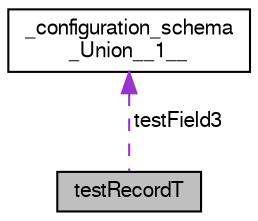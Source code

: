 digraph "testRecordT"
{
  bgcolor="transparent";
  edge [fontname="FreeSans",fontsize="10",labelfontname="FreeSans",labelfontsize="10"];
  node [fontname="FreeSans",fontsize="10",shape=record];
  Node1 [label="testRecordT",height=0.2,width=0.4,color="black", fillcolor="grey75", style="filled" fontcolor="black"];
  Node2 -> Node1 [dir="back",color="darkorchid3",fontsize="10",style="dashed",label=" testField3" ,fontname="FreeSans"];
  Node2 [label="_configuration_schema\l_Union__1__",height=0.2,width=0.4,color="black",URL="$struct__configuration__schema__Union____1____.html"];
}
